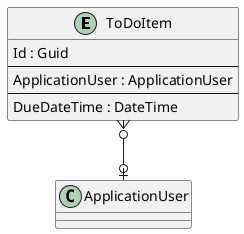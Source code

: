 @startuml

entity ToDoItem {
    Id : Guid
    --
    ApplicationUser : ApplicationUser
    ' ToDoItemKeyCodePlaceholder
    --
    DueDateTime : DateTime
    ' ToDoItemPropertyCodePlaceholder
}

' EntityCodePlaceholder

ToDoItem }o--o| ApplicationUser
' RelationshipCodePlaceholder

@enduml

